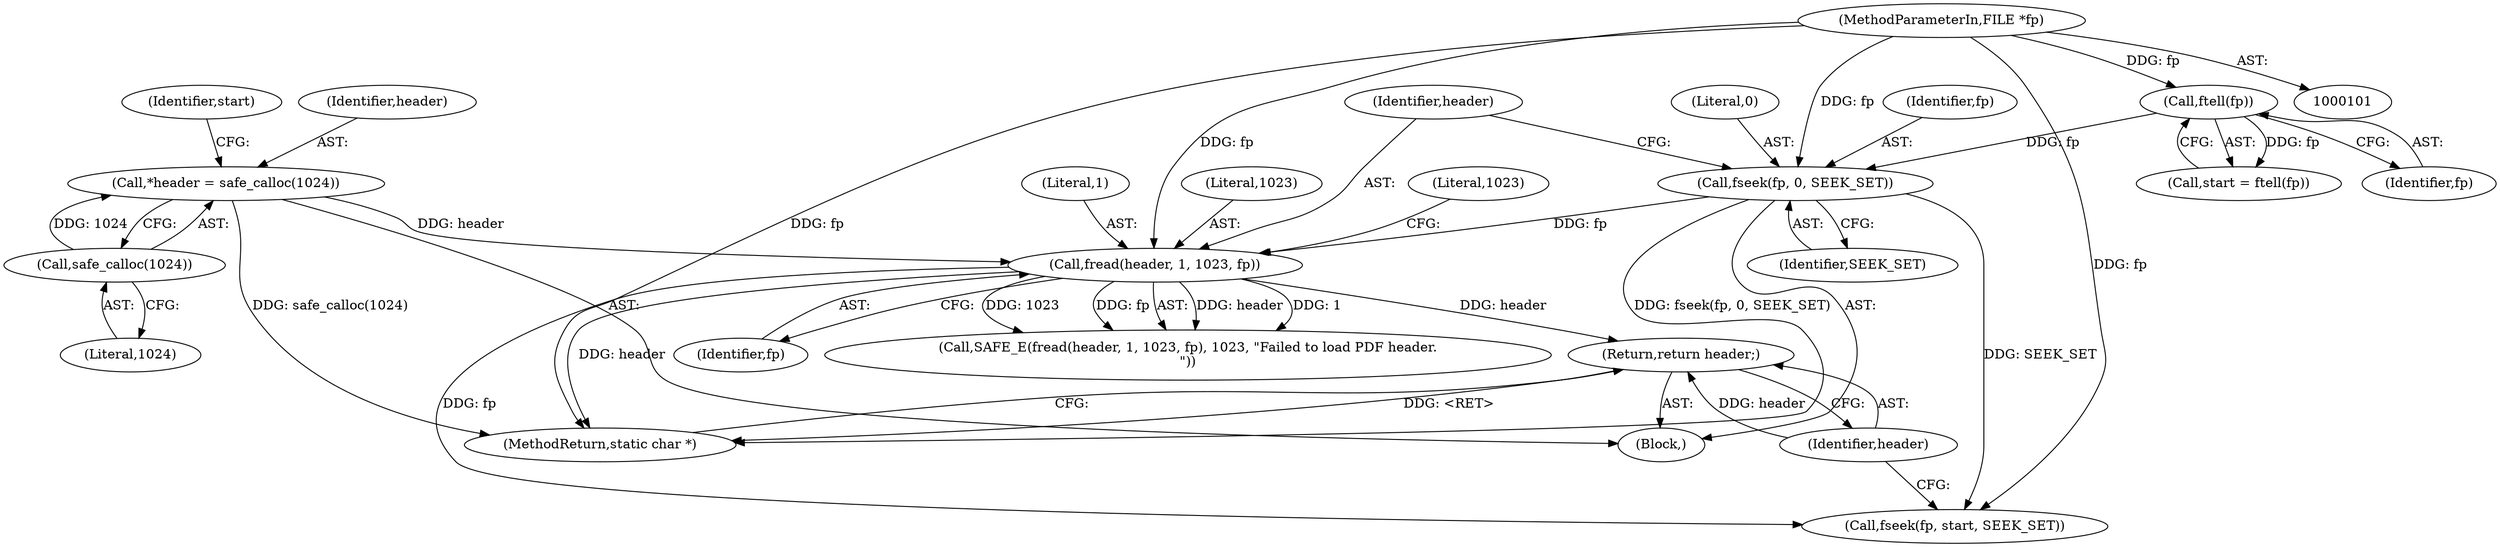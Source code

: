 digraph "0_pdfresurrect_0c4120fffa3dffe97b95c486a120eded82afe8a6_2@pointer" {
"1000130" [label="(Return,return header;)"];
"1000131" [label="(Identifier,header)"];
"1000119" [label="(Call,fread(header, 1, 1023, fp))"];
"1000105" [label="(Call,*header = safe_calloc(1024))"];
"1000107" [label="(Call,safe_calloc(1024))"];
"1000114" [label="(Call,fseek(fp, 0, SEEK_SET))"];
"1000112" [label="(Call,ftell(fp))"];
"1000102" [label="(MethodParameterIn,FILE *fp)"];
"1000118" [label="(Call,SAFE_E(fread(header, 1, 1023, fp), 1023, \"Failed to load PDF header.\n\"))"];
"1000130" [label="(Return,return header;)"];
"1000111" [label="(Identifier,start)"];
"1000113" [label="(Identifier,fp)"];
"1000119" [label="(Call,fread(header, 1, 1023, fp))"];
"1000114" [label="(Call,fseek(fp, 0, SEEK_SET))"];
"1000106" [label="(Identifier,header)"];
"1000105" [label="(Call,*header = safe_calloc(1024))"];
"1000132" [label="(MethodReturn,static char *)"];
"1000120" [label="(Identifier,header)"];
"1000103" [label="(Block,)"];
"1000122" [label="(Literal,1023)"];
"1000115" [label="(Identifier,fp)"];
"1000102" [label="(MethodParameterIn,FILE *fp)"];
"1000126" [label="(Call,fseek(fp, start, SEEK_SET))"];
"1000117" [label="(Identifier,SEEK_SET)"];
"1000110" [label="(Call,start = ftell(fp))"];
"1000123" [label="(Identifier,fp)"];
"1000124" [label="(Literal,1023)"];
"1000116" [label="(Literal,0)"];
"1000107" [label="(Call,safe_calloc(1024))"];
"1000131" [label="(Identifier,header)"];
"1000112" [label="(Call,ftell(fp))"];
"1000121" [label="(Literal,1)"];
"1000108" [label="(Literal,1024)"];
"1000130" -> "1000103"  [label="AST: "];
"1000130" -> "1000131"  [label="CFG: "];
"1000131" -> "1000130"  [label="AST: "];
"1000132" -> "1000130"  [label="CFG: "];
"1000130" -> "1000132"  [label="DDG: <RET>"];
"1000131" -> "1000130"  [label="DDG: header"];
"1000119" -> "1000130"  [label="DDG: header"];
"1000131" -> "1000126"  [label="CFG: "];
"1000119" -> "1000118"  [label="AST: "];
"1000119" -> "1000123"  [label="CFG: "];
"1000120" -> "1000119"  [label="AST: "];
"1000121" -> "1000119"  [label="AST: "];
"1000122" -> "1000119"  [label="AST: "];
"1000123" -> "1000119"  [label="AST: "];
"1000124" -> "1000119"  [label="CFG: "];
"1000119" -> "1000132"  [label="DDG: header"];
"1000119" -> "1000118"  [label="DDG: header"];
"1000119" -> "1000118"  [label="DDG: 1"];
"1000119" -> "1000118"  [label="DDG: 1023"];
"1000119" -> "1000118"  [label="DDG: fp"];
"1000105" -> "1000119"  [label="DDG: header"];
"1000114" -> "1000119"  [label="DDG: fp"];
"1000102" -> "1000119"  [label="DDG: fp"];
"1000119" -> "1000126"  [label="DDG: fp"];
"1000105" -> "1000103"  [label="AST: "];
"1000105" -> "1000107"  [label="CFG: "];
"1000106" -> "1000105"  [label="AST: "];
"1000107" -> "1000105"  [label="AST: "];
"1000111" -> "1000105"  [label="CFG: "];
"1000105" -> "1000132"  [label="DDG: safe_calloc(1024)"];
"1000107" -> "1000105"  [label="DDG: 1024"];
"1000107" -> "1000108"  [label="CFG: "];
"1000108" -> "1000107"  [label="AST: "];
"1000114" -> "1000103"  [label="AST: "];
"1000114" -> "1000117"  [label="CFG: "];
"1000115" -> "1000114"  [label="AST: "];
"1000116" -> "1000114"  [label="AST: "];
"1000117" -> "1000114"  [label="AST: "];
"1000120" -> "1000114"  [label="CFG: "];
"1000114" -> "1000132"  [label="DDG: fseek(fp, 0, SEEK_SET)"];
"1000112" -> "1000114"  [label="DDG: fp"];
"1000102" -> "1000114"  [label="DDG: fp"];
"1000114" -> "1000126"  [label="DDG: SEEK_SET"];
"1000112" -> "1000110"  [label="AST: "];
"1000112" -> "1000113"  [label="CFG: "];
"1000113" -> "1000112"  [label="AST: "];
"1000110" -> "1000112"  [label="CFG: "];
"1000112" -> "1000110"  [label="DDG: fp"];
"1000102" -> "1000112"  [label="DDG: fp"];
"1000102" -> "1000101"  [label="AST: "];
"1000102" -> "1000132"  [label="DDG: fp"];
"1000102" -> "1000126"  [label="DDG: fp"];
}
